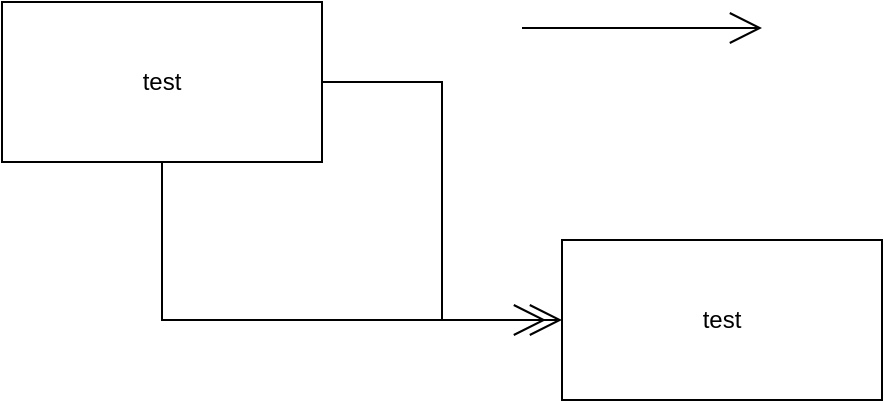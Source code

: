 <mxfile version="20.1.1" type="github">
  <diagram id="9vHzCJPaT_Tv3RAoEVTi" name="Page-1">
    <mxGraphModel dx="1886" dy="901" grid="0" gridSize="10" guides="1" tooltips="1" connect="1" arrows="1" fold="1" page="0" pageScale="1" pageWidth="827" pageHeight="1169" math="0" shadow="0">
      <root>
        <mxCell id="0" />
        <mxCell id="1" parent="0" />
        <mxCell id="7nKWqEFPZ2sJILwNrGbf-4" style="edgeStyle=elbowEdgeStyle;rounded=0;orthogonalLoop=1;jettySize=auto;html=1;exitX=1;exitY=0.5;exitDx=0;exitDy=0;endArrow=open;startSize=14;endSize=14;sourcePerimeterSpacing=8;targetPerimeterSpacing=8;" edge="1" parent="1" source="7nKWqEFPZ2sJILwNrGbf-1" target="7nKWqEFPZ2sJILwNrGbf-3">
          <mxGeometry relative="1" as="geometry" />
        </mxCell>
        <mxCell id="7nKWqEFPZ2sJILwNrGbf-5" style="rounded=0;orthogonalLoop=1;jettySize=auto;html=1;exitX=0.5;exitY=1;exitDx=0;exitDy=0;entryX=0;entryY=0.5;entryDx=0;entryDy=0;endArrow=open;startSize=14;endSize=14;sourcePerimeterSpacing=8;targetPerimeterSpacing=8;edgeStyle=orthogonalEdgeStyle;" edge="1" parent="1" source="7nKWqEFPZ2sJILwNrGbf-1" target="7nKWqEFPZ2sJILwNrGbf-3">
          <mxGeometry relative="1" as="geometry" />
        </mxCell>
        <mxCell id="7nKWqEFPZ2sJILwNrGbf-1" value="test&lt;br&gt;" style="rounded=0;whiteSpace=wrap;html=1;hachureGap=4;" vertex="1" parent="1">
          <mxGeometry x="120" y="290" width="160" height="80" as="geometry" />
        </mxCell>
        <mxCell id="7nKWqEFPZ2sJILwNrGbf-2" value="" style="edgeStyle=none;orthogonalLoop=1;jettySize=auto;html=1;rounded=0;endArrow=open;startSize=14;endSize=14;sourcePerimeterSpacing=8;targetPerimeterSpacing=8;curved=1;" edge="1" parent="1">
          <mxGeometry width="120" relative="1" as="geometry">
            <mxPoint x="380" y="303" as="sourcePoint" />
            <mxPoint x="500" y="303" as="targetPoint" />
            <Array as="points" />
          </mxGeometry>
        </mxCell>
        <mxCell id="7nKWqEFPZ2sJILwNrGbf-3" value="test&lt;br&gt;" style="rounded=0;whiteSpace=wrap;html=1;hachureGap=4;" vertex="1" parent="1">
          <mxGeometry x="400" y="409" width="160" height="80" as="geometry" />
        </mxCell>
      </root>
    </mxGraphModel>
  </diagram>
</mxfile>
